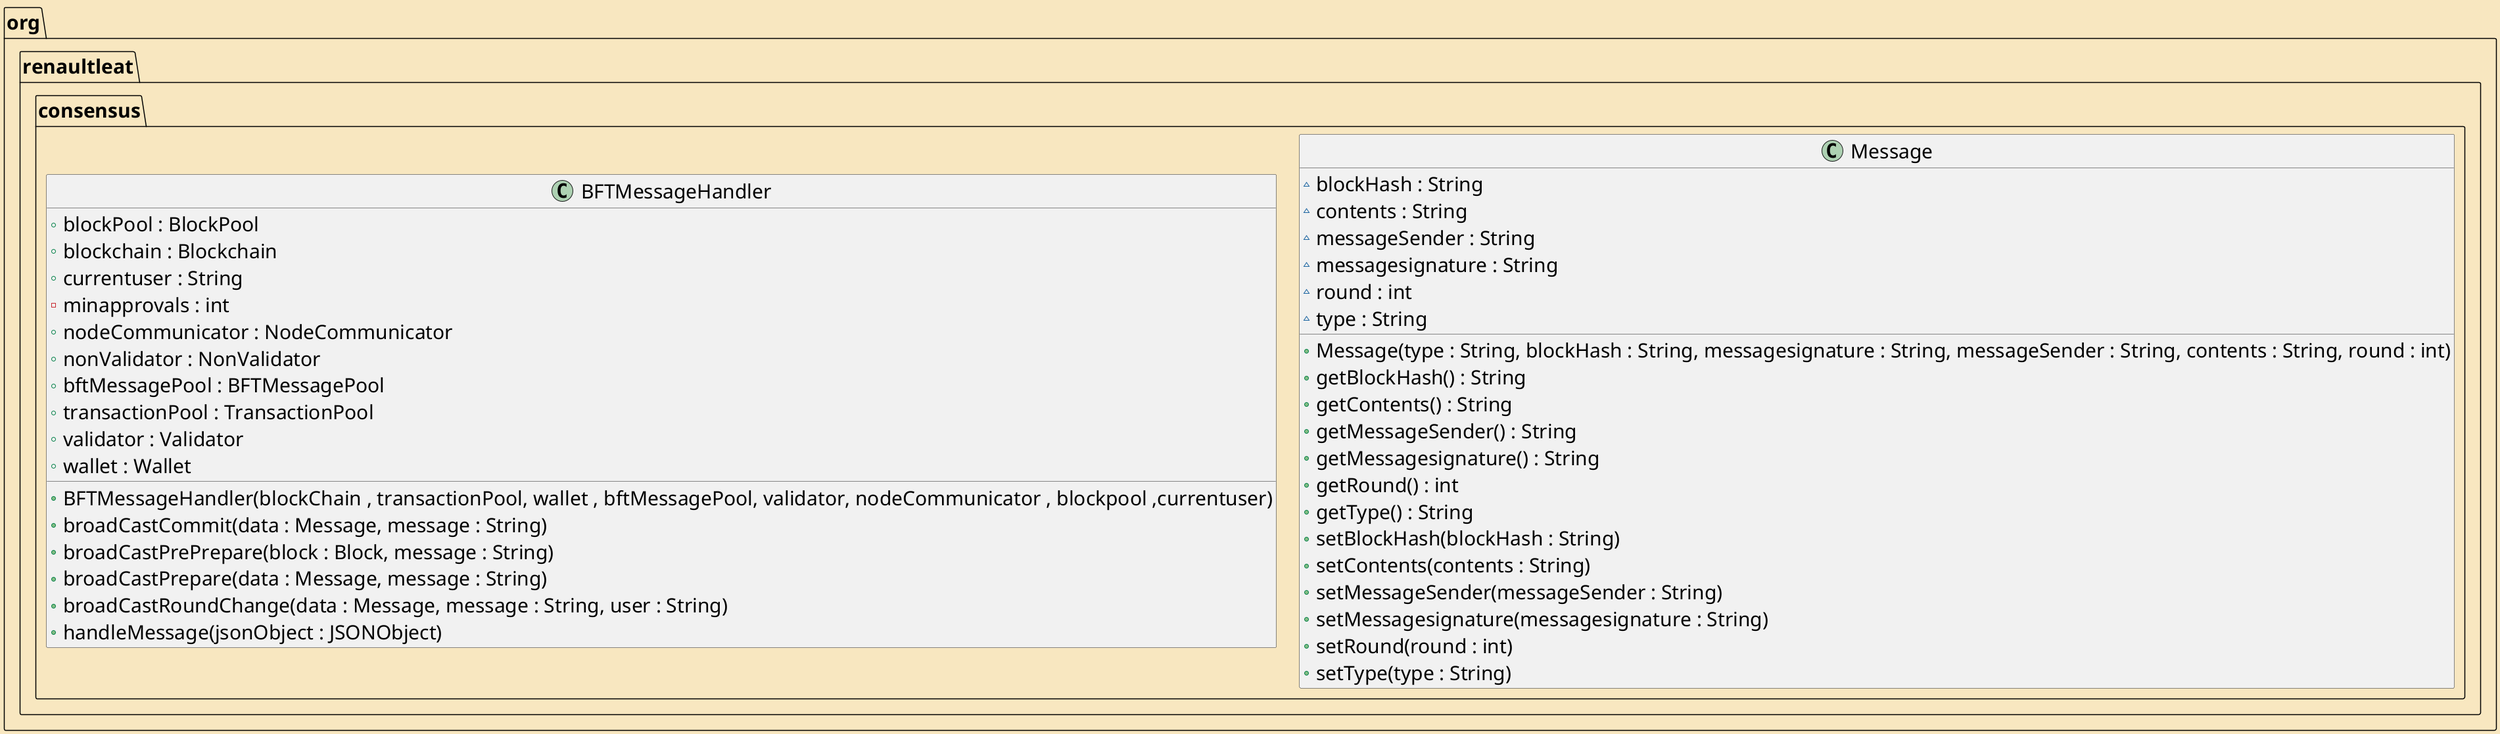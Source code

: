 @startuml
skinparam backgroundColor strategy
skinparam defaultFontColor black
skinparam defaultFontSize 30
skinparam ArrowColor mediumturquoise
skinparam ArrowThickness 5
skinparam DefaultFontName Broadway
package org.renaultleat.consensus {
  class Message {
    ~ blockHash : String
    ~ contents : String
    ~ messageSender : String
    ~ messagesignature : String
    ~ round : int
    ~ type : String
    + Message(type : String, blockHash : String, messagesignature : String, messageSender : String, contents : String, round : int)
    + getBlockHash() : String
    + getContents() : String
    + getMessageSender() : String
    + getMessagesignature() : String
    + getRound() : int
    + getType() : String
    + setBlockHash(blockHash : String)
    + setContents(contents : String)
    + setMessageSender(messageSender : String)
    + setMessagesignature(messagesignature : String)
    + setRound(round : int)
    + setType(type : String)
  }
  class BFTMessageHandler {
    + blockPool : BlockPool
    + blockchain : Blockchain
    + currentuser : String
    - minapprovals : int
    + nodeCommunicator : NodeCommunicator
    + nonValidator : NonValidator
    + bftMessagePool : BFTMessagePool
    + transactionPool : TransactionPool
    + validator : Validator
    + wallet : Wallet
    + BFTMessageHandler(blockChain , transactionPool, wallet , bftMessagePool, validator, nodeCommunicator , blockpool ,currentuser)
    + broadCastCommit(data : Message, message : String)
    + broadCastPrePrepare(block : Block, message : String)
    + broadCastPrepare(data : Message, message : String)
    + broadCastRoundChange(data : Message, message : String, user : String)
    + handleMessage(jsonObject : JSONObject)
  }
  
}
@enduml